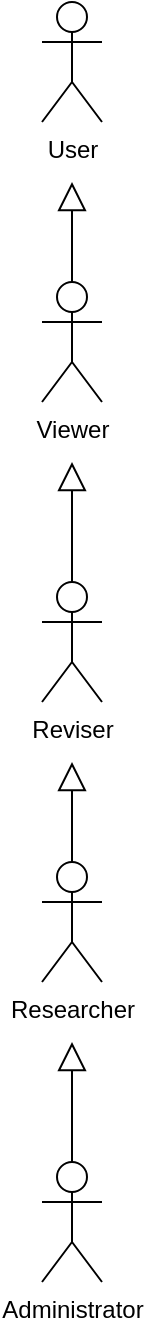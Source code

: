 <mxfile version="11.0.1" type="device"><diagram id="OXfIFSi2owBorNT-7YzZ" name="Page-1"><mxGraphModel dx="868" dy="435" grid="1" gridSize="10" guides="1" tooltips="1" connect="1" arrows="1" fold="1" page="1" pageScale="1" pageWidth="850" pageHeight="1100" math="0" shadow="0"><root><mxCell id="0"/><mxCell id="1" parent="0"/><mxCell id="CFD8giZeWZSyCN-xXj_4-1" value="User" style="shape=umlActor;verticalLabelPosition=bottom;labelBackgroundColor=#ffffff;verticalAlign=top;html=1;" vertex="1" parent="1"><mxGeometry x="60" y="40" width="30" height="60" as="geometry"/></mxCell><mxCell id="CFD8giZeWZSyCN-xXj_4-11" style="edgeStyle=orthogonalEdgeStyle;rounded=0;orthogonalLoop=1;jettySize=auto;html=1;endArrow=block;endFill=0;strokeWidth=1;endSize=12;" edge="1" parent="1" source="CFD8giZeWZSyCN-xXj_4-2"><mxGeometry relative="1" as="geometry"><mxPoint x="75" y="130" as="targetPoint"/></mxGeometry></mxCell><mxCell id="CFD8giZeWZSyCN-xXj_4-2" value="Viewer" style="shape=umlActor;verticalLabelPosition=bottom;labelBackgroundColor=#ffffff;verticalAlign=top;html=1;" vertex="1" parent="1"><mxGeometry x="60" y="180" width="30" height="60" as="geometry"/></mxCell><mxCell id="CFD8giZeWZSyCN-xXj_4-12" style="edgeStyle=orthogonalEdgeStyle;rounded=0;orthogonalLoop=1;jettySize=auto;html=1;endArrow=block;endFill=0;endSize=12;strokeWidth=1;" edge="1" parent="1" source="CFD8giZeWZSyCN-xXj_4-7"><mxGeometry relative="1" as="geometry"><mxPoint x="75" y="270" as="targetPoint"/></mxGeometry></mxCell><mxCell id="CFD8giZeWZSyCN-xXj_4-7" value="Reviser" style="shape=umlActor;verticalLabelPosition=bottom;labelBackgroundColor=#ffffff;verticalAlign=top;html=1;" vertex="1" parent="1"><mxGeometry x="60" y="330" width="30" height="60" as="geometry"/></mxCell><mxCell id="CFD8giZeWZSyCN-xXj_4-14" style="edgeStyle=orthogonalEdgeStyle;rounded=0;orthogonalLoop=1;jettySize=auto;html=1;endArrow=block;endFill=0;endSize=12;strokeWidth=1;" edge="1" parent="1" source="CFD8giZeWZSyCN-xXj_4-8"><mxGeometry relative="1" as="geometry"><mxPoint x="75" y="420" as="targetPoint"/></mxGeometry></mxCell><mxCell id="CFD8giZeWZSyCN-xXj_4-8" value="Researcher" style="shape=umlActor;verticalLabelPosition=bottom;labelBackgroundColor=#ffffff;verticalAlign=top;html=1;" vertex="1" parent="1"><mxGeometry x="60" y="470" width="30" height="60" as="geometry"/></mxCell><mxCell id="CFD8giZeWZSyCN-xXj_4-15" style="edgeStyle=orthogonalEdgeStyle;rounded=0;orthogonalLoop=1;jettySize=auto;html=1;endArrow=block;endFill=0;endSize=12;strokeWidth=1;" edge="1" parent="1" source="CFD8giZeWZSyCN-xXj_4-9"><mxGeometry relative="1" as="geometry"><mxPoint x="75" y="560" as="targetPoint"/></mxGeometry></mxCell><mxCell id="CFD8giZeWZSyCN-xXj_4-9" value="Administrator" style="shape=umlActor;verticalLabelPosition=bottom;labelBackgroundColor=#ffffff;verticalAlign=top;html=1;" vertex="1" parent="1"><mxGeometry x="60" y="620" width="30" height="60" as="geometry"/></mxCell></root></mxGraphModel></diagram></mxfile>